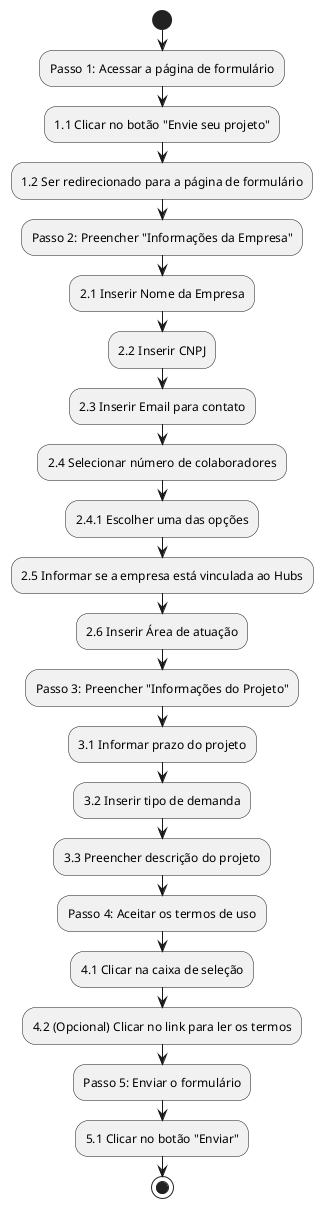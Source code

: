@startuml
start

:Passo 1: Acessar a página de formulário;
:1.1 Clicar no botão "Envie seu projeto";
:1.2 Ser redirecionado para a página de formulário;

:Passo 2: Preencher "Informações da Empresa";
:2.1 Inserir Nome da Empresa;
:2.2 Inserir CNPJ;
:2.3 Inserir Email para contato;
:2.4 Selecionar número de colaboradores;
:2.4.1 Escolher uma das opções;
:2.5 Informar se a empresa está vinculada ao Hubs;
:2.6 Inserir Área de atuação;

:Passo 3: Preencher "Informações do Projeto";
:3.1 Informar prazo do projeto;
:3.2 Inserir tipo de demanda;
:3.3 Preencher descrição do projeto;

:Passo 4: Aceitar os termos de uso;
:4.1 Clicar na caixa de seleção;
:4.2 (Opcional) Clicar no link para ler os termos;

:Passo 5: Enviar o formulário;
:5.1 Clicar no botão "Enviar";

stop
@enduml
